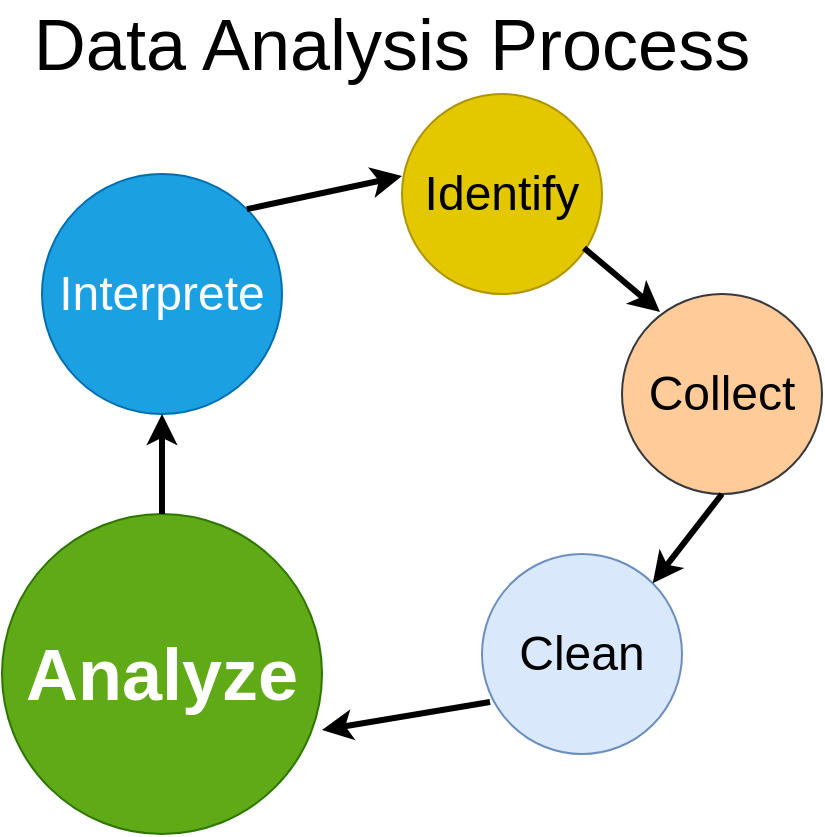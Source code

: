 <mxfile version="15.7.3" type="device"><diagram id="Y5MR0zFIBrO6S27a9BXj" name="Page-1"><mxGraphModel dx="1106" dy="875" grid="1" gridSize="10" guides="1" tooltips="1" connect="1" arrows="1" fold="1" page="1" pageScale="1" pageWidth="850" pageHeight="1100" math="0" shadow="0"><root><mxCell id="0"/><mxCell id="1" parent="0"/><mxCell id="9D6aYbSjRorYt88yThgb-1" value="&lt;font style=&quot;font-size: 24px&quot;&gt;Identify&lt;/font&gt;" style="ellipse;whiteSpace=wrap;html=1;aspect=fixed;fillColor=#e3c800;strokeColor=#B09500;fontColor=#000000;" vertex="1" parent="1"><mxGeometry x="440" y="100" width="100" height="100" as="geometry"/></mxCell><mxCell id="9D6aYbSjRorYt88yThgb-2" value="&lt;font style=&quot;font-size: 24px&quot;&gt;Collect&lt;/font&gt;" style="ellipse;whiteSpace=wrap;html=1;aspect=fixed;fillColor=#ffcc99;strokeColor=#36393d;" vertex="1" parent="1"><mxGeometry x="550" y="200" width="100" height="100" as="geometry"/></mxCell><mxCell id="9D6aYbSjRorYt88yThgb-3" value="&lt;font style=&quot;font-size: 24px&quot;&gt;Clean&lt;/font&gt;" style="ellipse;whiteSpace=wrap;html=1;aspect=fixed;fillColor=#dae8fc;strokeColor=#6c8ebf;" vertex="1" parent="1"><mxGeometry x="480" y="330" width="100" height="100" as="geometry"/></mxCell><mxCell id="9D6aYbSjRorYt88yThgb-4" value="&lt;font style=&quot;font-size: 36px&quot;&gt;&lt;b&gt;Analyze&lt;/b&gt;&lt;/font&gt;" style="ellipse;whiteSpace=wrap;html=1;aspect=fixed;fillColor=#60a917;strokeColor=#2D7600;fontColor=#ffffff;" vertex="1" parent="1"><mxGeometry x="240" y="310" width="160" height="160" as="geometry"/></mxCell><mxCell id="9D6aYbSjRorYt88yThgb-5" value="&lt;font style=&quot;font-size: 24px&quot;&gt;Interprete&lt;/font&gt;" style="ellipse;whiteSpace=wrap;html=1;aspect=fixed;fillColor=#1ba1e2;fontColor=#ffffff;strokeColor=#006EAF;" vertex="1" parent="1"><mxGeometry x="260" y="140" width="120" height="120" as="geometry"/></mxCell><mxCell id="9D6aYbSjRorYt88yThgb-7" value="" style="endArrow=classic;html=1;rounded=0;fontSize=24;exitX=0.91;exitY=0.77;exitDx=0;exitDy=0;exitPerimeter=0;entryX=0.19;entryY=0.09;entryDx=0;entryDy=0;entryPerimeter=0;strokeWidth=3;" edge="1" parent="1" source="9D6aYbSjRorYt88yThgb-1" target="9D6aYbSjRorYt88yThgb-2"><mxGeometry width="50" height="50" relative="1" as="geometry"><mxPoint x="400" y="470" as="sourcePoint"/><mxPoint x="450" y="420" as="targetPoint"/></mxGeometry></mxCell><mxCell id="9D6aYbSjRorYt88yThgb-8" value="" style="endArrow=classic;html=1;rounded=0;fontSize=24;exitX=0.5;exitY=1;exitDx=0;exitDy=0;entryX=1;entryY=0;entryDx=0;entryDy=0;strokeWidth=3;" edge="1" parent="1" source="9D6aYbSjRorYt88yThgb-2" target="9D6aYbSjRorYt88yThgb-3"><mxGeometry width="50" height="50" relative="1" as="geometry"><mxPoint x="650" y="330" as="sourcePoint"/><mxPoint x="688" y="362" as="targetPoint"/></mxGeometry></mxCell><mxCell id="9D6aYbSjRorYt88yThgb-9" value="" style="endArrow=classic;html=1;rounded=0;fontSize=24;exitX=0.04;exitY=0.74;exitDx=0;exitDy=0;exitPerimeter=0;entryX=1;entryY=0.675;entryDx=0;entryDy=0;entryPerimeter=0;strokeWidth=3;" edge="1" parent="1" source="9D6aYbSjRorYt88yThgb-3" target="9D6aYbSjRorYt88yThgb-4"><mxGeometry width="50" height="50" relative="1" as="geometry"><mxPoint x="470" y="490" as="sourcePoint"/><mxPoint x="508" y="522" as="targetPoint"/></mxGeometry></mxCell><mxCell id="9D6aYbSjRorYt88yThgb-10" value="" style="endArrow=classic;html=1;rounded=0;fontSize=24;exitX=1;exitY=0;exitDx=0;exitDy=0;entryX=0;entryY=0.41;entryDx=0;entryDy=0;entryPerimeter=0;strokeWidth=3;" edge="1" parent="1" source="9D6aYbSjRorYt88yThgb-5" target="9D6aYbSjRorYt88yThgb-1"><mxGeometry width="50" height="50" relative="1" as="geometry"><mxPoint x="320" y="540" as="sourcePoint"/><mxPoint x="358" y="572" as="targetPoint"/></mxGeometry></mxCell><mxCell id="9D6aYbSjRorYt88yThgb-11" value="" style="endArrow=classic;html=1;rounded=0;fontSize=24;entryX=0.5;entryY=1;entryDx=0;entryDy=0;strokeWidth=3;" edge="1" parent="1" source="9D6aYbSjRorYt88yThgb-4" target="9D6aYbSjRorYt88yThgb-5"><mxGeometry width="50" height="50" relative="1" as="geometry"><mxPoint x="140" y="420" as="sourcePoint"/><mxPoint x="178" y="452" as="targetPoint"/></mxGeometry></mxCell><mxCell id="9D6aYbSjRorYt88yThgb-12" value="Data Analysis Process" style="text;html=1;strokeColor=none;fillColor=none;align=center;verticalAlign=middle;whiteSpace=wrap;rounded=0;fontSize=36;" vertex="1" parent="1"><mxGeometry x="240" y="60" width="390" height="30" as="geometry"/></mxCell></root></mxGraphModel></diagram></mxfile>